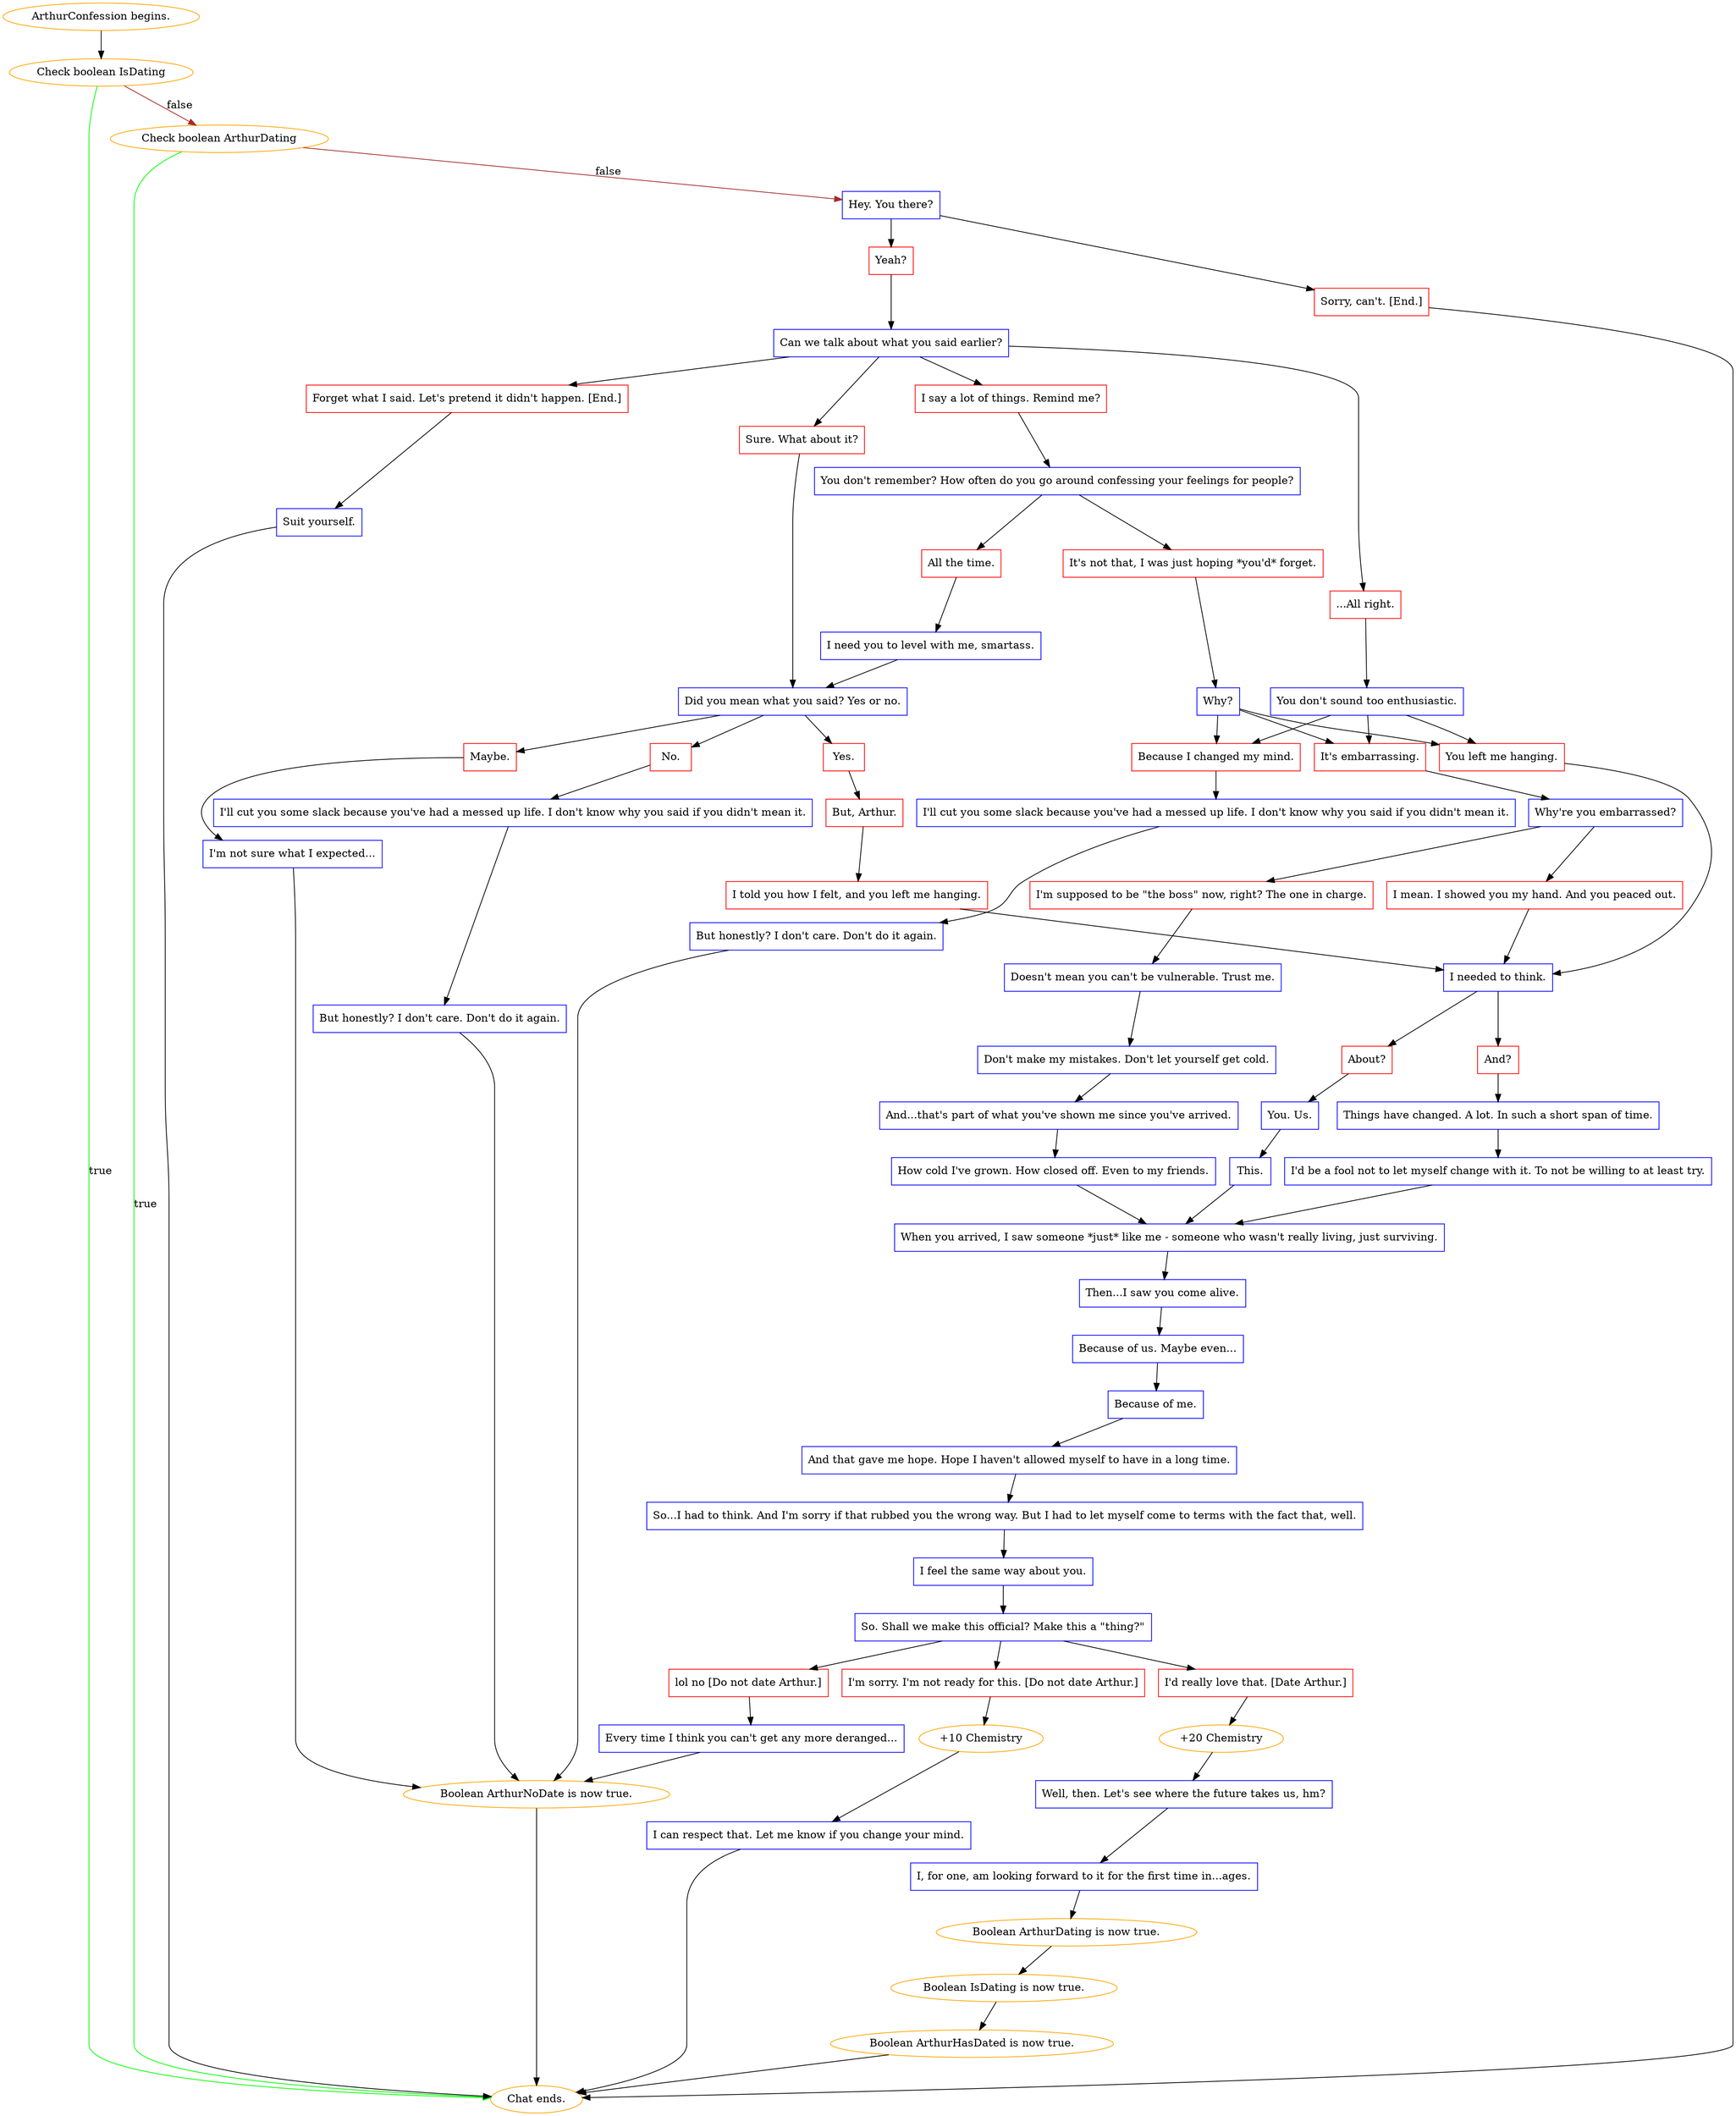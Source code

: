 digraph {
	"ArthurConfession begins." [color=orange];
		"ArthurConfession begins." -> 3218;
	3218 [label="Check boolean IsDating",color=orange];
		3218 -> "Chat ends." [label=true,color=green];
		3218 -> 2585 [label=false,color=brown];
	"Chat ends." [color=orange];
	2585 [label="Check boolean ArthurDating",color=orange];
		2585 -> "Chat ends." [label=true,color=green];
		2585 -> 2586 [label=false,color=brown];
	2586 [label="Hey. You there?",shape=box,color=blue];
		2586 -> 2588;
		2586 -> 2589;
	2588 [label="Yeah?",shape=box,color=red];
		2588 -> 2591;
	2589 [label="Sorry, can't. [End.]",shape=box,color=red];
		2589 -> "Chat ends.";
	2591 [label="Can we talk about what you said earlier?",shape=box,color=blue];
		2591 -> 2593;
		2591 -> 2594;
		2591 -> 2595;
		2591 -> 2592;
	2593 [label="...All right.",shape=box,color=red];
		2593 -> 2598;
	2594 [label="I say a lot of things. Remind me?",shape=box,color=red];
		2594 -> 2599;
	2595 [label="Sure. What about it?",shape=box,color=red];
		2595 -> 2604;
	2592 [label="Forget what I said. Let's pretend it didn't happen. [End.]",shape=box,color=red];
		2592 -> 2596;
	2598 [label="You don't sound too enthusiastic.",shape=box,color=blue];
		2598 -> 2618;
		2598 -> 2619;
		2598 -> 2620;
	2599 [label="You don't remember? How often do you go around confessing your feelings for people?",shape=box,color=blue];
		2599 -> 2600;
		2599 -> 2601;
	2604 [label="Did you mean what you said? Yes or no.",shape=box,color=blue];
		2604 -> 2605;
		2604 -> 2606;
		2604 -> 2607;
	2596 [label="Suit yourself.",shape=box,color=blue];
		2596 -> "Chat ends.";
	2618 [label="Because I changed my mind.",shape=box,color=red];
		2618 -> 2621;
	2619 [label="You left me hanging.",shape=box,color=red];
		2619 -> 2628;
	2620 [label="It's embarrassing.",shape=box,color=red];
		2620 -> 2617;
	2600 [label="It's not that, I was just hoping *you'd* forget.",shape=box,color=red];
		2600 -> 2602;
	2601 [label="All the time.",shape=box,color=red];
		2601 -> 2603;
	2605 [label="Yes.",shape=box,color=red];
		2605 -> 2610;
	2606 [label="No.",shape=box,color=red];
		2606 -> 2608;
	2607 [label="Maybe.",shape=box,color=red];
		2607 -> 2609;
	2621 [label="I'll cut you some slack because you've had a messed up life. I don't know why you said if you didn't mean it.",shape=box,color=blue];
		2621 -> 2622;
	2628 [label="I needed to think.",shape=box,color=blue];
		2628 -> 2630;
		2628 -> 2631;
	2617 [label="Why're you embarrassed?",shape=box,color=blue];
		2617 -> 2625;
		2617 -> 2626;
	2602 [label="Why?",shape=box,color=blue];
		2602 -> 2618;
		2602 -> 2619;
		2602 -> 2620;
	2603 [label="I need you to level with me, smartass.",shape=box,color=blue];
		2603 -> 2604;
	2610 [label="But, Arthur.",shape=box,color=red];
		2610 -> 2611;
	2608 [label="I'll cut you some slack because you've had a messed up life. I don't know why you said if you didn't mean it.",shape=box,color=blue];
		2608 -> 2612;
	2609 [label="I'm not sure what I expected...",shape=box,color=blue];
		2609 -> "/EE/Types/Engine/SetBooleanDialogueNode:ArthurNoDate:Chat ends.";
	2622 [label="But honestly? I don't care. Don't do it again.",shape=box,color=blue];
		2622 -> "/EE/Types/Engine/SetBooleanDialogueNode:ArthurNoDate:Chat ends.";
	2630 [label="About?",shape=box,color=red];
		2630 -> 2634;
	2631 [label="And?",shape=box,color=red];
		2631 -> 2635;
	2625 [label="I'm supposed to be \"the boss\" now, right? The one in charge.",shape=box,color=red];
		2625 -> 2627;
	2626 [label="I mean. I showed you my hand. And you peaced out.",shape=box,color=red];
		2626 -> 2628;
	2611 [label="I told you how I felt, and you left me hanging.",shape=box,color=red];
		2611 -> 2628;
	2612 [label="But honestly? I don't care. Don't do it again.",shape=box,color=blue];
		2612 -> "/EE/Types/Engine/SetBooleanDialogueNode:ArthurNoDate:Chat ends.";
	"/EE/Types/Engine/SetBooleanDialogueNode:ArthurNoDate:Chat ends." [label="Boolean ArthurNoDate is now true.",color=orange];
		"/EE/Types/Engine/SetBooleanDialogueNode:ArthurNoDate:Chat ends." -> "Chat ends.";
	2634 [label="You. Us.",shape=box,color=blue];
		2634 -> 2636;
	2635 [label="Things have changed. A lot. In such a short span of time.",shape=box,color=blue];
		2635 -> 2637;
	2627 [label="Doesn't mean you can't be vulnerable. Trust me.",shape=box,color=blue];
		2627 -> 2629;
	2636 [label="This.",shape=box,color=blue];
		2636 -> 2638;
	2637 [label="I'd be a fool not to let myself change with it. To not be willing to at least try.",shape=box,color=blue];
		2637 -> 2638;
	2629 [label="Don't make my mistakes. Don't let yourself get cold.",shape=box,color=blue];
		2629 -> 2632;
	2638 [label="When you arrived, I saw someone *just* like me - someone who wasn't really living, just surviving.",shape=box,color=blue];
		2638 -> 2639;
	2632 [label="And...that's part of what you've shown me since you've arrived.",shape=box,color=blue];
		2632 -> 2633;
	2639 [label="Then...I saw you come alive.",shape=box,color=blue];
		2639 -> 2640;
	2633 [label="How cold I've grown. How closed off. Even to my friends.",shape=box,color=blue];
		2633 -> 2638;
	2640 [label="Because of us. Maybe even...",shape=box,color=blue];
		2640 -> 2641;
	2641 [label="Because of me.",shape=box,color=blue];
		2641 -> 2642;
	2642 [label="And that gave me hope. Hope I haven't allowed myself to have in a long time.",shape=box,color=blue];
		2642 -> 2643;
	2643 [label="So...I had to think. And I'm sorry if that rubbed you the wrong way. But I had to let myself come to terms with the fact that, well.",shape=box,color=blue];
		2643 -> 2645;
	2645 [label="I feel the same way about you.",shape=box,color=blue];
		2645 -> 2646;
	2646 [label="So. Shall we make this official? Make this a \"thing?\"",shape=box,color=blue];
		2646 -> 2644;
		2646 -> 2647;
		2646 -> 2648;
	2644 [label="I'd really love that. [Date Arthur.]",shape=box,color=red];
		2644 -> 2660;
	2647 [label="I'm sorry. I'm not ready for this. [Do not date Arthur.]",shape=box,color=red];
		2647 -> 2653;
	2648 [label="lol no [Do not date Arthur.]",shape=box,color=red];
		2648 -> 2651;
	2660 [label="+20 Chemistry",color=orange];
		2660 -> 2649;
	2653 [label="+10 Chemistry",color=orange];
		2653 -> 2650;
	2651 [label="Every time I think you can't get any more deranged...",shape=box,color=blue];
		2651 -> "/EE/Types/Engine/SetBooleanDialogueNode:ArthurNoDate:Chat ends.";
	2649 [label="Well, then. Let's see where the future takes us, hm?",shape=box,color=blue];
		2649 -> 2652;
	2650 [label="I can respect that. Let me know if you change your mind.",shape=box,color=blue];
		2650 -> "Chat ends.";
	2652 [label="I, for one, am looking forward to it for the first time in...ages.",shape=box,color=blue];
		2652 -> "/EE/Types/Engine/SetBooleanDialogueNode:ArthurDating:/EE/Types/Engine/SetBooleanDialogueNode:IsDating:/EE/Types/Engine/SetBooleanDialogueNode:ArthurHasDated:Chat ends.";
	"/EE/Types/Engine/SetBooleanDialogueNode:ArthurDating:/EE/Types/Engine/SetBooleanDialogueNode:IsDating:/EE/Types/Engine/SetBooleanDialogueNode:ArthurHasDated:Chat ends." [label="Boolean ArthurDating is now true.",color=orange];
		"/EE/Types/Engine/SetBooleanDialogueNode:ArthurDating:/EE/Types/Engine/SetBooleanDialogueNode:IsDating:/EE/Types/Engine/SetBooleanDialogueNode:ArthurHasDated:Chat ends." -> "/EE/Types/Engine/SetBooleanDialogueNode:IsDating:/EE/Types/Engine/SetBooleanDialogueNode:ArthurHasDated:Chat ends.";
	"/EE/Types/Engine/SetBooleanDialogueNode:IsDating:/EE/Types/Engine/SetBooleanDialogueNode:ArthurHasDated:Chat ends." [label="Boolean IsDating is now true.",color=orange];
		"/EE/Types/Engine/SetBooleanDialogueNode:IsDating:/EE/Types/Engine/SetBooleanDialogueNode:ArthurHasDated:Chat ends." -> "/EE/Types/Engine/SetBooleanDialogueNode:ArthurHasDated:Chat ends.";
	"/EE/Types/Engine/SetBooleanDialogueNode:ArthurHasDated:Chat ends." [label="Boolean ArthurHasDated is now true.",color=orange];
		"/EE/Types/Engine/SetBooleanDialogueNode:ArthurHasDated:Chat ends." -> "Chat ends.";
}